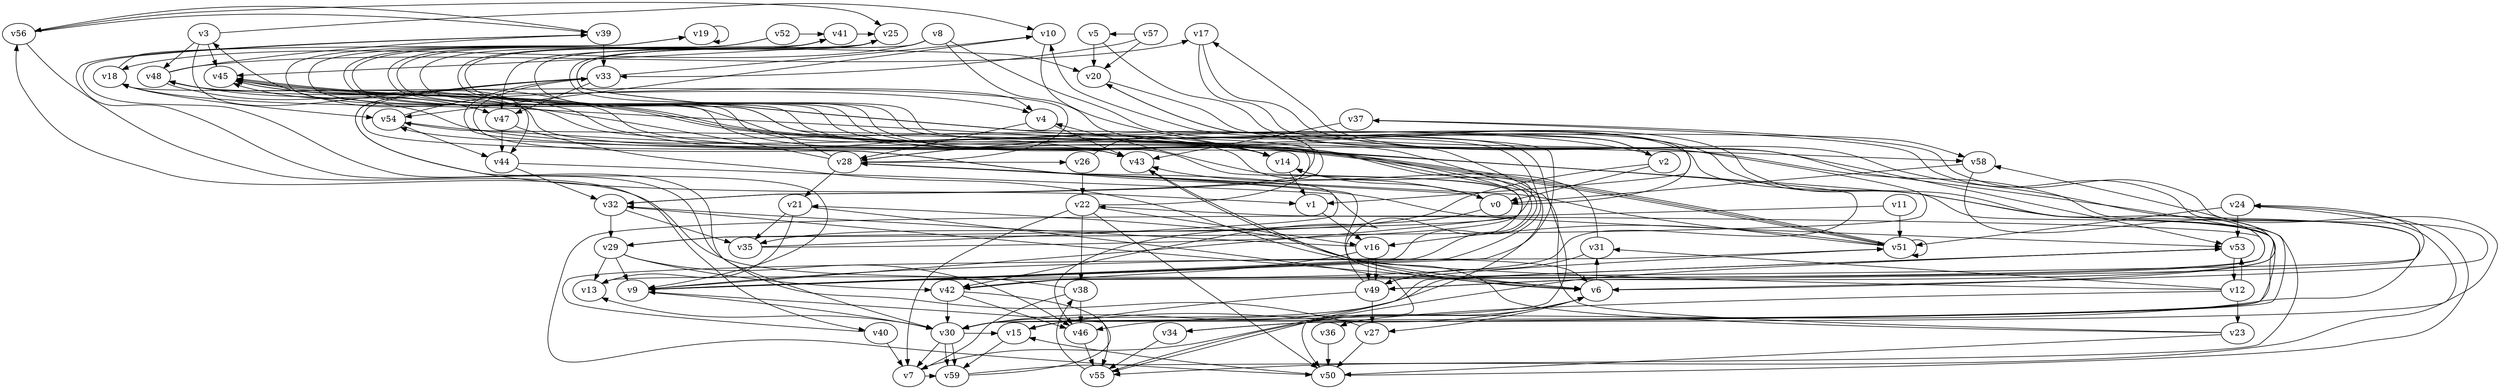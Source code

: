 // Benchmark game 82 - 60 vertices
digraph G {
    v0 [name="v0", player=1, target=1];
    v1 [name="v1", player=0];
    v2 [name="v2", player=0];
    v3 [name="v3", player=1];
    v4 [name="v4", player=1];
    v5 [name="v5", player=0];
    v6 [name="v6", player=1];
    v7 [name="v7", player=1];
    v8 [name="v8", player=0];
    v9 [name="v9", player=0];
    v10 [name="v10", player=0];
    v11 [name="v11", player=1];
    v12 [name="v12", player=0];
    v13 [name="v13", player=0];
    v14 [name="v14", player=0];
    v15 [name="v15", player=1];
    v16 [name="v16", player=1];
    v17 [name="v17", player=1];
    v18 [name="v18", player=0];
    v19 [name="v19", player=0];
    v20 [name="v20", player=0];
    v21 [name="v21", player=0];
    v22 [name="v22", player=0];
    v23 [name="v23", player=0, target=1];
    v24 [name="v24", player=1];
    v25 [name="v25", player=0];
    v26 [name="v26", player=0];
    v27 [name="v27", player=0];
    v28 [name="v28", player=0];
    v29 [name="v29", player=0];
    v30 [name="v30", player=0];
    v31 [name="v31", player=1, target=1];
    v32 [name="v32", player=0];
    v33 [name="v33", player=1];
    v34 [name="v34", player=0];
    v35 [name="v35", player=0];
    v36 [name="v36", player=0];
    v37 [name="v37", player=1];
    v38 [name="v38", player=1];
    v39 [name="v39", player=0];
    v40 [name="v40", player=1, target=1];
    v41 [name="v41", player=1];
    v42 [name="v42", player=1];
    v43 [name="v43", player=1];
    v44 [name="v44", player=0];
    v45 [name="v45", player=1];
    v46 [name="v46", player=1, target=1];
    v47 [name="v47", player=1, target=1];
    v48 [name="v48", player=0];
    v49 [name="v49", player=1];
    v50 [name="v50", player=0];
    v51 [name="v51", player=0, target=1];
    v52 [name="v52", player=1];
    v53 [name="v53", player=1];
    v54 [name="v54", player=0];
    v55 [name="v55", player=1];
    v56 [name="v56", player=1];
    v57 [name="v57", player=0];
    v58 [name="v58", player=0];
    v59 [name="v59", player=0];

    v0 -> v46 [constraint="time == 4"];
    v1 -> v16;
    v2 -> v35 [constraint="(time % 3 == 0) || (time % 3 == 1)"];
    v3 -> v48;
    v4 -> v43;
    v5 -> v29 [constraint="time % 3 == 1"];
    v6 -> v28 [constraint="(time >= 7) && (time <= 21)"];
    v7 -> v59 [constraint="time == 12"];
    v8 -> v9 [constraint="time <= 13"];
    v9 -> v4 [constraint="(time >= 8) && (time <= 21)"];
    v10 -> v54 [constraint="time % 6 == 2"];
    v11 -> v50 [constraint="time % 5 == 3"];
    v12 -> v53;
    v13 -> v10 [constraint="time % 3 == 1"];
    v14 -> v0;
    v15 -> v59;
    v16 -> v32 [constraint="time == 18"];
    v17 -> v30 [constraint="(time >= 3) && (time <= 18)"];
    v18 -> v20 [constraint="time <= 11"];
    v19 -> v19;
    v20 -> v46 [constraint="time == 12"];
    v21 -> v35;
    v22 -> v7;
    v23 -> v21 [constraint="time >= 7"];
    v24 -> v53;
    v25 -> v47 [constraint="time >= 3"];
    v26 -> v22;
    v27 -> v50;
    v28 -> v25 [constraint="time % 4 == 2"];
    v29 -> v41 [constraint="time >= 13"];
    v30 -> v7;
    v31 -> v45 [constraint="time % 3 == 2"];
    v32 -> v35;
    v33 -> v9 [constraint="time == 0"];
    v34 -> v54 [constraint="time % 3 == 1"];
    v35 -> v14 [constraint="time == 18"];
    v36 -> v50;
    v37 -> v55 [constraint="time <= 10"];
    v38 -> v46;
    v39 -> v33;
    v40 -> v51 [constraint="time == 0"];
    v41 -> v25 [constraint="time == 0"];
    v42 -> v22 [constraint="time >= 14"];
    v43 -> v6 [constraint="(time % 2 == 1) || (time % 4 == 0)"];
    v44 -> v42 [constraint="time >= 2"];
    v45 -> v51 [constraint="time >= 4"];
    v46 -> v55;
    v47 -> v45 [constraint="time == 9"];
    v48 -> v39 [constraint="time >= 9"];
    v49 -> v27;
    v50 -> v15 [constraint="time == 3"];
    v51 -> v45 [constraint="time >= 14"];
    v52 -> v32 [constraint="time == 1"];
    v53 -> v12;
    v54 -> v44;
    v55 -> v38 [constraint="time == 18"];
    v56 -> v39 [constraint="time % 2 == 0"];
    v57 -> v5 [constraint="time >= 1"];
    v58 -> v0;
    v59 -> v58 [constraint="time <= 8"];
    v15 -> v6 [constraint="time >= 8"];
    v47 -> v6 [constraint="time % 5 == 4"];
    v26 -> v2 [constraint="time >= 2"];
    v56 -> v40 [constraint="time >= 15"];
    v59 -> v9 [constraint="time >= 6"];
    v43 -> v45 [constraint="time % 2 == 1"];
    v6 -> v37 [constraint="time % 5 == 4"];
    v21 -> v55 [constraint="time == 0"];
    v40 -> v7;
    v28 -> v21;
    v33 -> v10 [constraint="time >= 1"];
    v30 -> v59;
    v33 -> v43 [constraint="time <= 19"];
    v33 -> v47;
    v8 -> v49 [constraint="time == 1"];
    v45 -> v14 [constraint="time == 13"];
    v6 -> v27;
    v44 -> v32;
    v39 -> v30 [constraint="(time % 2 == 1) || (time % 4 == 1)"];
    v31 -> v49;
    v12 -> v31 [constraint="time == 7"];
    v2 -> v28 [constraint="time <= 22"];
    v55 -> v6 [constraint="time <= 5"];
    v11 -> v51;
    v0 -> v43 [constraint="time >= 9"];
    v23 -> v50 [constraint="time == 16"];
    v2 -> v0;
    v16 -> v42 [constraint="time <= 11"];
    v51 -> v49;
    v56 -> v25 [constraint="(time % 2 == 1) || (time % 5 == 0)"];
    v50 -> v24 [constraint="time % 5 == 4"];
    v22 -> v54 [constraint="time == 12"];
    v42 -> v30;
    v51 -> v28 [constraint="time % 4 == 0"];
    v27 -> v39 [constraint="time % 3 == 2"];
    v54 -> v58 [constraint="time <= 9"];
    v5 -> v20;
    v7 -> v53 [constraint="time == 9"];
    v52 -> v9 [constraint="time == 0"];
    v30 -> v59;
    v12 -> v23;
    v52 -> v41 [constraint="time % 4 == 1"];
    v18 -> v54;
    v47 -> v44;
    v34 -> v55;
    v8 -> v18 [constraint="time % 4 == 0"];
    v14 -> v1;
    v58 -> v6 [constraint="time >= 10"];
    v51 -> v51;
    v0 -> v20 [constraint="time <= 6"];
    v9 -> v6 [constraint="time == 2"];
    v24 -> v30 [constraint="time >= 13"];
    v51 -> v45 [constraint="time % 5 == 2"];
    v25 -> v45 [constraint="time >= 4"];
    v42 -> v55 [constraint="time <= 15"];
    v14 -> v19 [constraint="time % 2 == 0"];
    v20 -> v1 [constraint="time >= 15"];
    v48 -> v17 [constraint="time <= 18"];
    v16 -> v49 [constraint="(time % 4 == 1) || (time % 3 == 1)"];
    v30 -> v15 [constraint="time % 4 == 0"];
    v8 -> v34 [constraint="time >= 15"];
    v28 -> v58 [constraint="time == 3"];
    v8 -> v14 [constraint="time % 6 == 3"];
    v32 -> v6 [constraint="time == 8"];
    v9 -> v24 [constraint="time <= 25"];
    v2 -> v48 [constraint="time % 6 == 3"];
    v10 -> v14 [constraint="time >= 1"];
    v9 -> v18 [constraint="time >= 7"];
    v48 -> v47 [constraint="time >= 6"];
    v49 -> v17 [constraint="time == 14"];
    v29 -> v9;
    v4 -> v28;
    v29 -> v13;
    v32 -> v29;
    v24 -> v51;
    v41 -> v30 [constraint="time % 3 == 1"];
    v42 -> v46;
    v6 -> v31 [constraint="time == 7"];
    v33 -> v1 [constraint="time >= 15"];
    v28 -> v18 [constraint="time >= 14"];
    v19 -> v32 [constraint="time >= 12"];
    v29 -> v42;
    v3 -> v10 [constraint="time % 4 == 2"];
    v49 -> v48 [constraint="time == 16"];
    v25 -> v9 [constraint="time <= 10"];
    v35 -> v33 [constraint="time >= 1"];
    v28 -> v26 [constraint="time == 4"];
    v0 -> v28 [constraint="time % 5 == 1"];
    v9 -> v30 [constraint="time <= 11"];
    v21 -> v13 [constraint="time >= 15"];
    v25 -> v30 [constraint="time == 4"];
    v22 -> v38;
    v57 -> v33 [constraint="time == 16"];
    v53 -> v30 [constraint="time % 5 == 0"];
    v51 -> v16 [constraint="time % 6 == 3"];
    v37 -> v43;
    v3 -> v44 [constraint="time == 11"];
    v49 -> v15;
    v22 -> v50;
    v33 -> v53 [constraint="time % 3 == 1"];
    v12 -> v36 [constraint="time == 2"];
    v57 -> v20 [constraint="time % 5 == 3"];
    v16 -> v49;
    v12 -> v43 [constraint="time % 4 == 3"];
    v28 -> v3 [constraint="time >= 9"];
    v38 -> v56 [constraint="time == 10"];
    v22 -> v16;
    v54 -> v4 [constraint="time % 2 == 0"];
    v53 -> v50 [constraint="time % 3 == 0"];
    v30 -> v13 [constraint="time <= 9"];
    v29 -> v46;
    v3 -> v45;
    v41 -> v9 [constraint="time == 3"];
    v48 -> v4 [constraint="time >= 14"];
    v23 -> v41 [constraint="time <= 18"];
    v38 -> v7 [constraint="(time % 2 == 0) || (time % 4 == 0)"];
    v39 -> v56 [constraint="time % 2 == 1"];
    v17 -> v53 [constraint="time % 6 == 4"];
}
